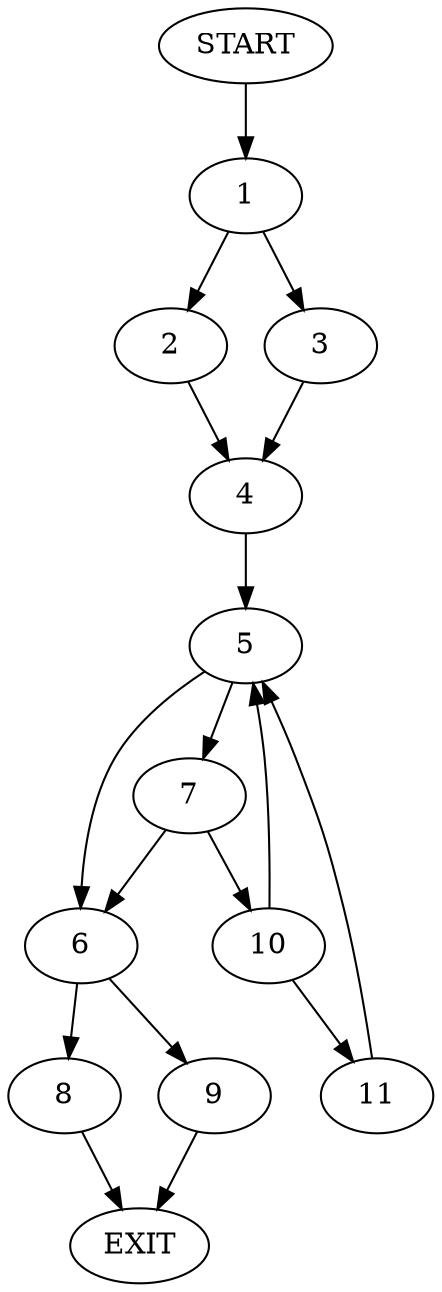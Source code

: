 digraph {
0 [label="START"]
12 [label="EXIT"]
0 -> 1
1 -> 2
1 -> 3
3 -> 4
2 -> 4
4 -> 5
5 -> 6
5 -> 7
6 -> 8
6 -> 9
7 -> 6
7 -> 10
10 -> 5
10 -> 11
11 -> 5
8 -> 12
9 -> 12
}
